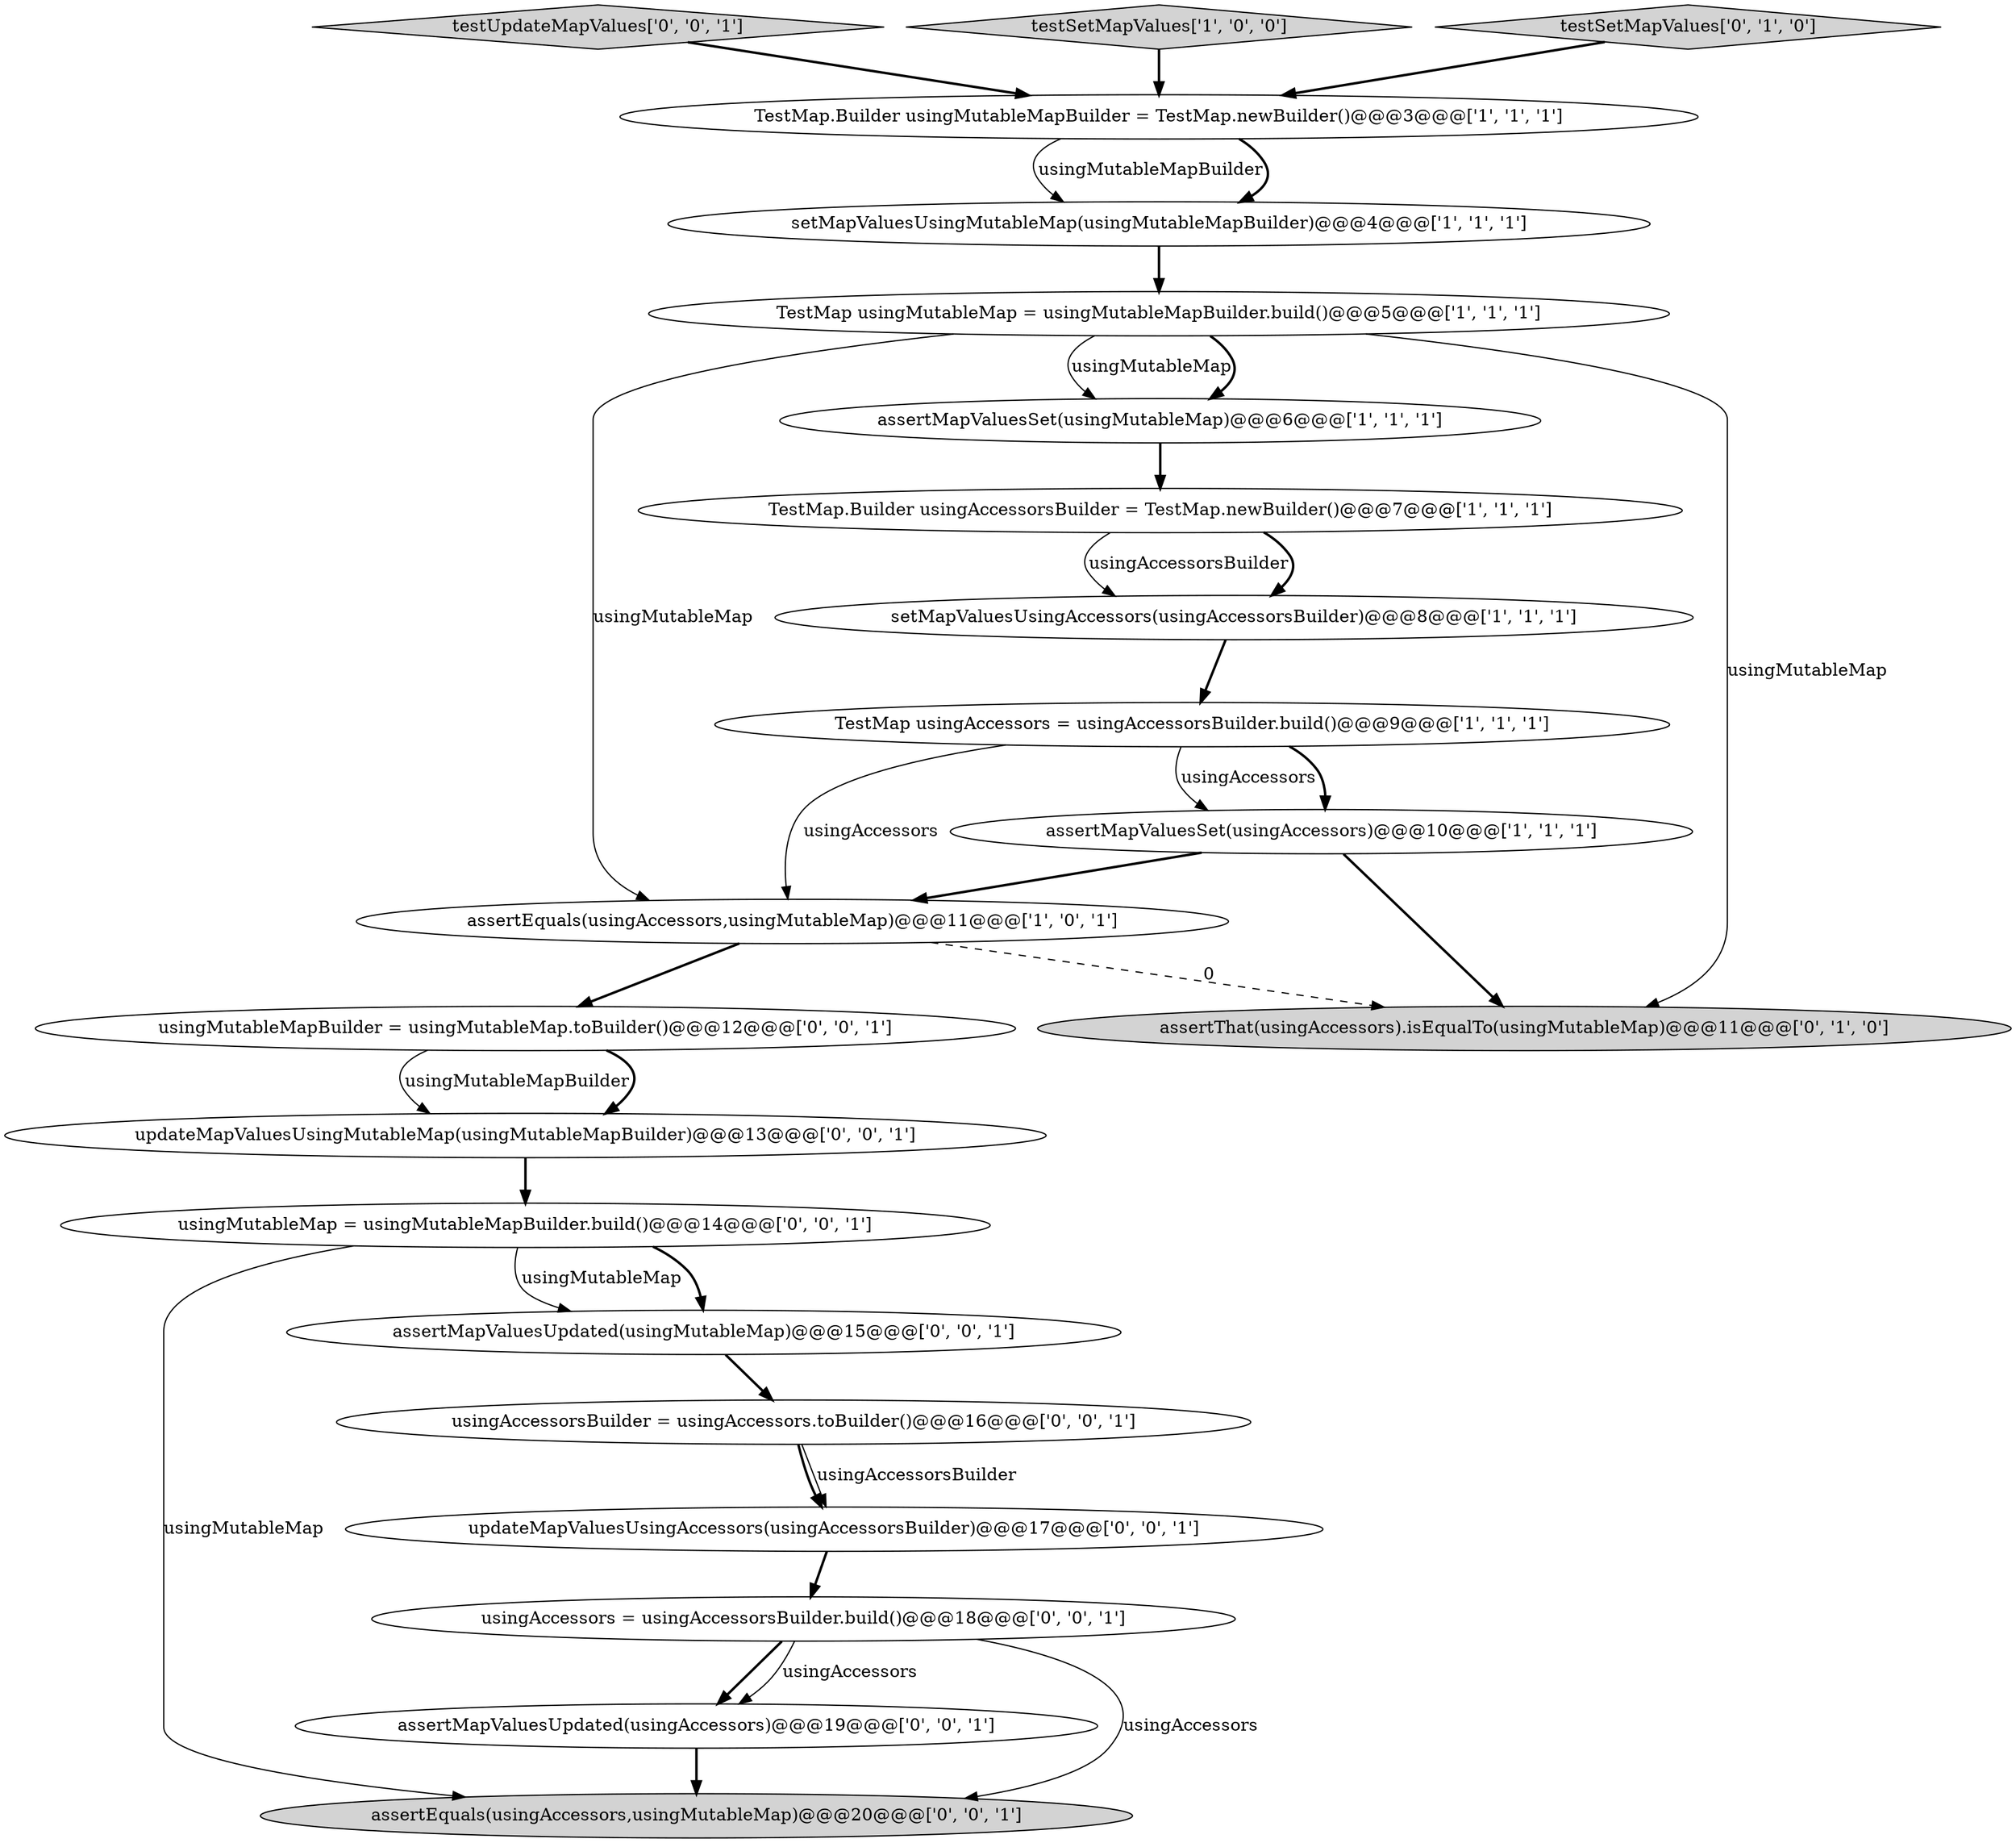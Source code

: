 digraph {
14 [style = filled, label = "assertEquals(usingAccessors,usingMutableMap)@@@20@@@['0', '0', '1']", fillcolor = lightgray, shape = ellipse image = "AAA0AAABBB3BBB"];
8 [style = filled, label = "TestMap usingAccessors = usingAccessorsBuilder.build()@@@9@@@['1', '1', '1']", fillcolor = white, shape = ellipse image = "AAA0AAABBB1BBB"];
15 [style = filled, label = "testUpdateMapValues['0', '0', '1']", fillcolor = lightgray, shape = diamond image = "AAA0AAABBB3BBB"];
18 [style = filled, label = "updateMapValuesUsingMutableMap(usingMutableMapBuilder)@@@13@@@['0', '0', '1']", fillcolor = white, shape = ellipse image = "AAA0AAABBB3BBB"];
9 [style = filled, label = "TestMap.Builder usingMutableMapBuilder = TestMap.newBuilder()@@@3@@@['1', '1', '1']", fillcolor = white, shape = ellipse image = "AAA0AAABBB1BBB"];
0 [style = filled, label = "assertMapValuesSet(usingMutableMap)@@@6@@@['1', '1', '1']", fillcolor = white, shape = ellipse image = "AAA0AAABBB1BBB"];
10 [style = filled, label = "assertThat(usingAccessors).isEqualTo(usingMutableMap)@@@11@@@['0', '1', '0']", fillcolor = lightgray, shape = ellipse image = "AAA1AAABBB2BBB"];
6 [style = filled, label = "testSetMapValues['1', '0', '0']", fillcolor = lightgray, shape = diamond image = "AAA0AAABBB1BBB"];
5 [style = filled, label = "TestMap usingMutableMap = usingMutableMapBuilder.build()@@@5@@@['1', '1', '1']", fillcolor = white, shape = ellipse image = "AAA0AAABBB1BBB"];
1 [style = filled, label = "assertEquals(usingAccessors,usingMutableMap)@@@11@@@['1', '0', '1']", fillcolor = white, shape = ellipse image = "AAA0AAABBB1BBB"];
20 [style = filled, label = "usingMutableMap = usingMutableMapBuilder.build()@@@14@@@['0', '0', '1']", fillcolor = white, shape = ellipse image = "AAA0AAABBB3BBB"];
7 [style = filled, label = "setMapValuesUsingMutableMap(usingMutableMapBuilder)@@@4@@@['1', '1', '1']", fillcolor = white, shape = ellipse image = "AAA0AAABBB1BBB"];
19 [style = filled, label = "usingAccessors = usingAccessorsBuilder.build()@@@18@@@['0', '0', '1']", fillcolor = white, shape = ellipse image = "AAA0AAABBB3BBB"];
13 [style = filled, label = "updateMapValuesUsingAccessors(usingAccessorsBuilder)@@@17@@@['0', '0', '1']", fillcolor = white, shape = ellipse image = "AAA0AAABBB3BBB"];
11 [style = filled, label = "testSetMapValues['0', '1', '0']", fillcolor = lightgray, shape = diamond image = "AAA0AAABBB2BBB"];
16 [style = filled, label = "assertMapValuesUpdated(usingMutableMap)@@@15@@@['0', '0', '1']", fillcolor = white, shape = ellipse image = "AAA0AAABBB3BBB"];
12 [style = filled, label = "usingAccessorsBuilder = usingAccessors.toBuilder()@@@16@@@['0', '0', '1']", fillcolor = white, shape = ellipse image = "AAA0AAABBB3BBB"];
3 [style = filled, label = "setMapValuesUsingAccessors(usingAccessorsBuilder)@@@8@@@['1', '1', '1']", fillcolor = white, shape = ellipse image = "AAA0AAABBB1BBB"];
17 [style = filled, label = "assertMapValuesUpdated(usingAccessors)@@@19@@@['0', '0', '1']", fillcolor = white, shape = ellipse image = "AAA0AAABBB3BBB"];
21 [style = filled, label = "usingMutableMapBuilder = usingMutableMap.toBuilder()@@@12@@@['0', '0', '1']", fillcolor = white, shape = ellipse image = "AAA0AAABBB3BBB"];
4 [style = filled, label = "TestMap.Builder usingAccessorsBuilder = TestMap.newBuilder()@@@7@@@['1', '1', '1']", fillcolor = white, shape = ellipse image = "AAA0AAABBB1BBB"];
2 [style = filled, label = "assertMapValuesSet(usingAccessors)@@@10@@@['1', '1', '1']", fillcolor = white, shape = ellipse image = "AAA0AAABBB1BBB"];
5->10 [style = solid, label="usingMutableMap"];
0->4 [style = bold, label=""];
18->20 [style = bold, label=""];
15->9 [style = bold, label=""];
13->19 [style = bold, label=""];
20->16 [style = bold, label=""];
5->0 [style = solid, label="usingMutableMap"];
8->2 [style = solid, label="usingAccessors"];
1->21 [style = bold, label=""];
11->9 [style = bold, label=""];
19->14 [style = solid, label="usingAccessors"];
17->14 [style = bold, label=""];
2->10 [style = bold, label=""];
12->13 [style = bold, label=""];
6->9 [style = bold, label=""];
16->12 [style = bold, label=""];
21->18 [style = solid, label="usingMutableMapBuilder"];
5->0 [style = bold, label=""];
8->2 [style = bold, label=""];
21->18 [style = bold, label=""];
9->7 [style = solid, label="usingMutableMapBuilder"];
19->17 [style = bold, label=""];
2->1 [style = bold, label=""];
8->1 [style = solid, label="usingAccessors"];
3->8 [style = bold, label=""];
1->10 [style = dashed, label="0"];
5->1 [style = solid, label="usingMutableMap"];
20->16 [style = solid, label="usingMutableMap"];
12->13 [style = solid, label="usingAccessorsBuilder"];
7->5 [style = bold, label=""];
20->14 [style = solid, label="usingMutableMap"];
19->17 [style = solid, label="usingAccessors"];
4->3 [style = solid, label="usingAccessorsBuilder"];
4->3 [style = bold, label=""];
9->7 [style = bold, label=""];
}

